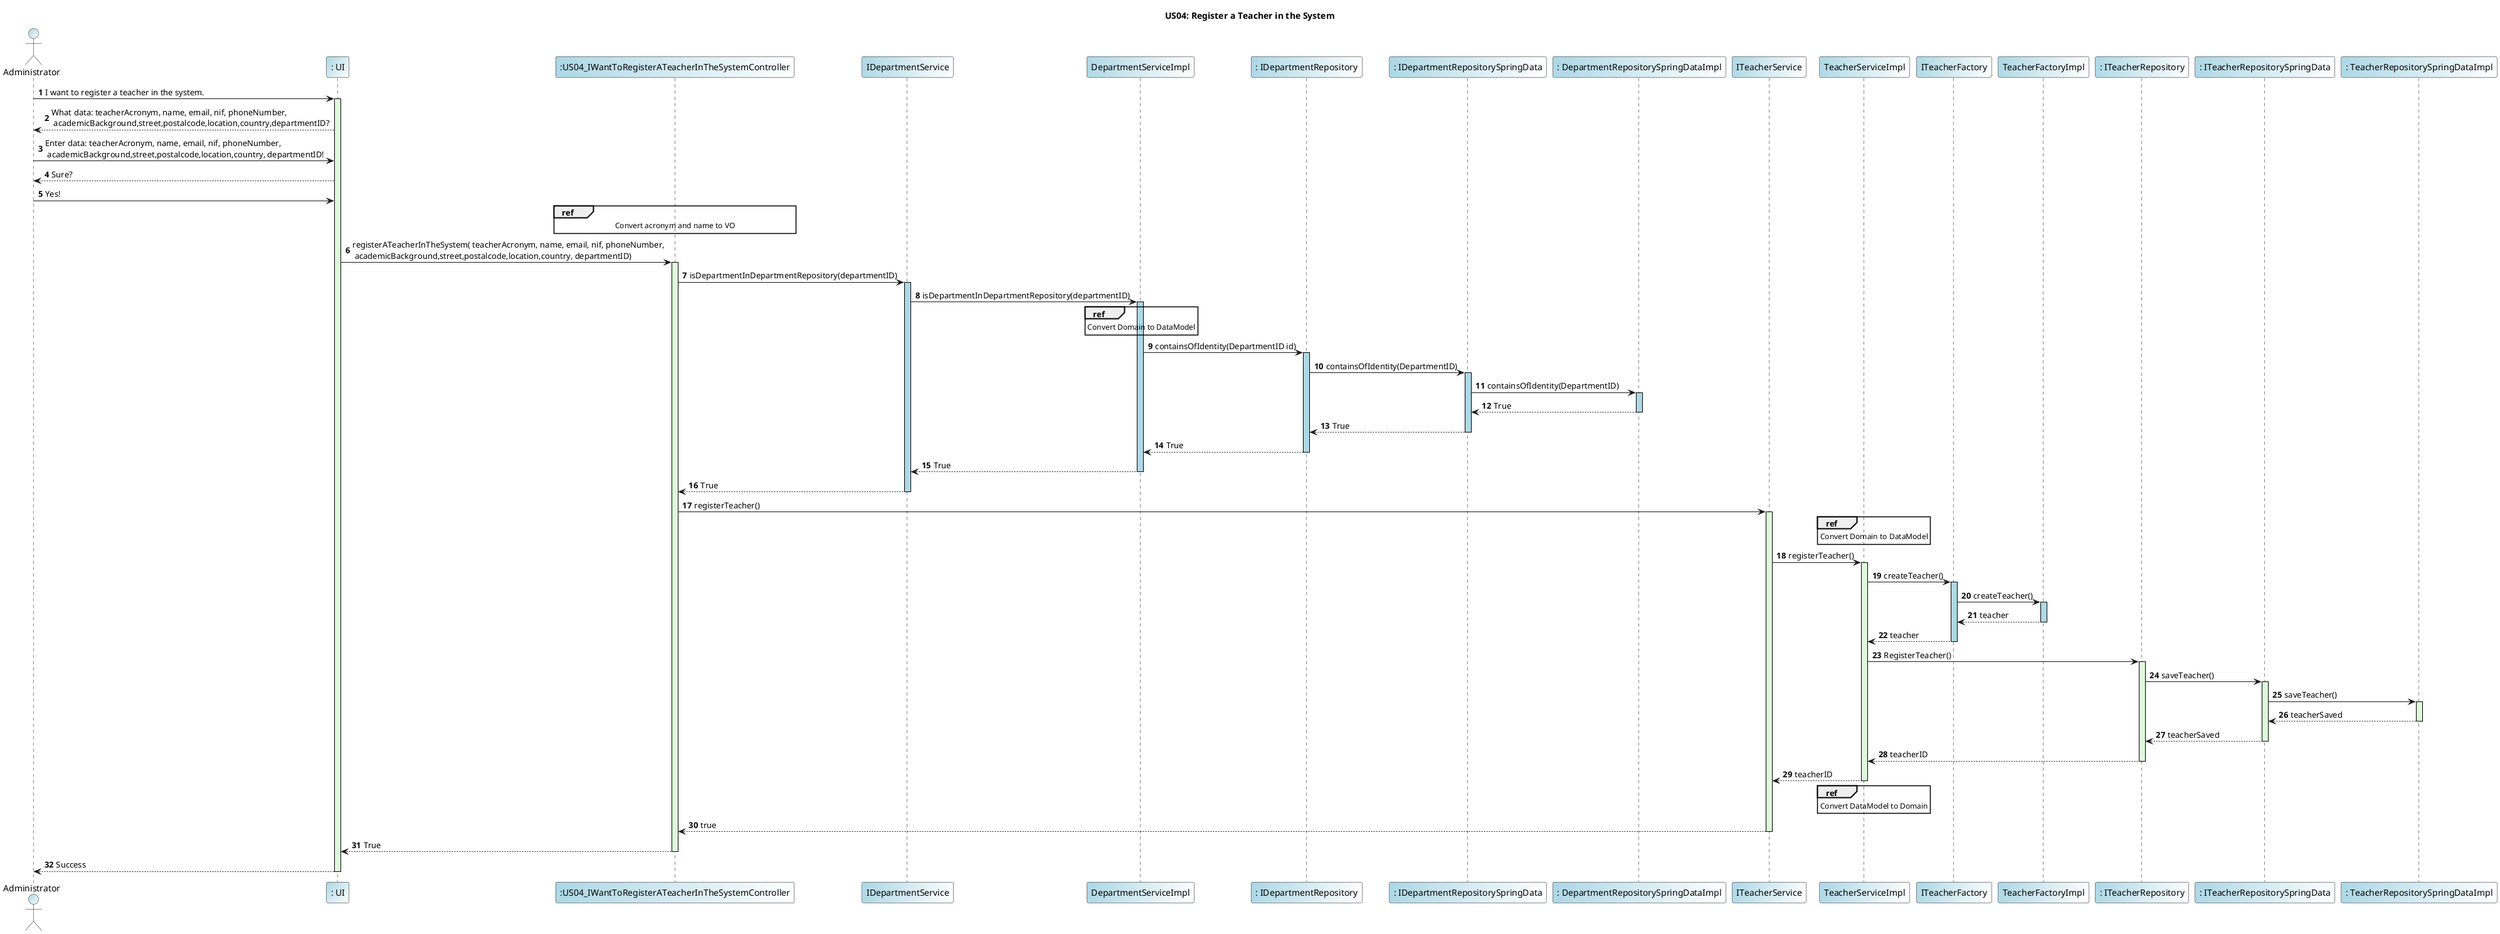 @startuml
autonumber
skinparam sequence {
   LifelineBorderColor black
   LifelineBackgroundColor LightBlue
 }
title US04: Register a Teacher in the System
actor Administrator #LightBlue/White
participant ": UI" as UI #LightBlue/White
participant ":US04_IWantToRegisterATeacherInTheSystemController" as Controller #LightBlue/White
participant "IDepartmentService" as IDepartmentService #LightBlue/White
participant "DepartmentServiceImpl" as DepartmentServiceImpl #LightBlue/White
participant ": IDepartmentRepository" as IDepartmentRepository #LightBlue/White
participant ": IDepartmentRepositorySpringData" as IDepartmentRepositorySpringData #LightBlue/White
participant ": DepartmentRepositorySpringDataImpl" as DepartmentRepositorySpringDataImpl #LightBlue/White
participant "ITeacherService" as ITeacherService #LightBlue/White
participant "TeacherServiceImpl" as TeacherServiceImpl #LightBlue/White
participant "ITeacherFactory" as ITeacherFactory #LightBlue/White
participant "TeacherFactoryImpl" as TeacherFactoryImpl #LightBlue/White
participant ": ITeacherRepository" as ITeacherRepository #LightBlue/White
participant ": ITeacherRepositorySpringData" as ITeacherRepositorySpringData #LightBlue/White
participant ": TeacherRepositorySpringDataImpl" as TeacherRepositorySpringDataImpl #LightBlue/White

Administrator -> UI : I want to register a teacher in the system.
activate UI #ddfada

UI --> Administrator: What data: teacherAcronym, name, email, nif, phoneNumber,\n academicBackground,street,postalcode,location,country,departmentID?
Administrator -> UI: Enter data: teacherAcronym, name, email, nif, phoneNumber,\n academicBackground,street,postalcode,location,country, departmentID!
UI --> Administrator : Sure?
Administrator -> UI: Yes!
ref over Controller
    Convert acronym and name to VO
end ref
UI -> Controller : registerATeacherInTheSystem( teacherAcronym, name, email, nif, phoneNumber,\n academicBackground,street,postalcode,location,country, departmentID)
activate Controller #ddfada
Controller -> IDepartmentService:isDepartmentInDepartmentRepository(departmentID)
activate IDepartmentService
IDepartmentService-> DepartmentServiceImpl:isDepartmentInDepartmentRepository(departmentID)
activate DepartmentServiceImpl
ref over DepartmentServiceImpl
    Convert Domain to DataModel
end ref
DepartmentServiceImpl -> IDepartmentRepository:containsOfIdentity(DepartmentID id)
activate IDepartmentRepository
IDepartmentRepository -> IDepartmentRepositorySpringData:containsOfIdentity(DepartmentID)
activate IDepartmentRepositorySpringData
IDepartmentRepositorySpringData -> DepartmentRepositorySpringDataImpl:containsOfIdentity(DepartmentID)
activate DepartmentRepositorySpringDataImpl
DepartmentRepositorySpringDataImpl --> IDepartmentRepositorySpringData:True
deactivate DepartmentRepositorySpringDataImpl
IDepartmentRepositorySpringData --> IDepartmentRepository:True
deactivate IDepartmentRepositorySpringData
IDepartmentRepository --> DepartmentServiceImpl:True
deactivate IDepartmentRepository
DepartmentServiceImpl --> IDepartmentService:True
deactivate DepartmentServiceImpl
IDepartmentService-->Controller:True
deactivate IDepartmentService





Controller -> ITeacherService : registerTeacher()
activate ITeacherService #ddfada
ref over TeacherServiceImpl
    Convert Domain to DataModel
end ref
ITeacherService -> TeacherServiceImpl : registerTeacher()
activate TeacherServiceImpl #ddfada
TeacherServiceImpl -> ITeacherFactory:createTeacher()
activate ITeacherFactory
ITeacherFactory->TeacherFactoryImpl:createTeacher()
activate TeacherFactoryImpl
TeacherFactoryImpl --> ITeacherFactory:teacher
deactivate TeacherFactoryImpl
ITeacherFactory --> TeacherServiceImpl:teacher
deactivate ITeacherFactory
TeacherServiceImpl -> ITeacherRepository :RegisterTeacher()
activate ITeacherRepository #ddfada
ITeacherRepository -> ITeacherRepositorySpringData :saveTeacher()
activate ITeacherRepositorySpringData #ddfada
ITeacherRepositorySpringData -> TeacherRepositorySpringDataImpl :saveTeacher()
activate TeacherRepositorySpringDataImpl #ddfada
TeacherRepositorySpringDataImpl --> ITeacherRepositorySpringData: teacherSaved
deactivate TeacherRepositorySpringDataImpl
ITeacherRepositorySpringData --> ITeacherRepository: teacherSaved
deactivate ITeacherRepositorySpringData
ITeacherRepository -->TeacherServiceImpl: teacherID
deactivate ITeacherRepository
TeacherServiceImpl -->ITeacherService: teacherID
deactivate TeacherServiceImpl
ref over TeacherServiceImpl
Convert DataModel to Domain
end ref
ITeacherService --> Controller : true
deactivate ITeacherService
Controller --> UI: True
deactivate Controller
UI --> Administrator : Success
deactivate UI

@enduml
